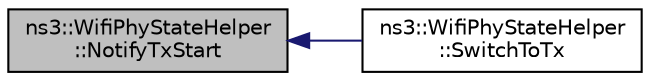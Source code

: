 digraph "ns3::WifiPhyStateHelper::NotifyTxStart"
{
  edge [fontname="Helvetica",fontsize="10",labelfontname="Helvetica",labelfontsize="10"];
  node [fontname="Helvetica",fontsize="10",shape=record];
  rankdir="LR";
  Node1 [label="ns3::WifiPhyStateHelper\l::NotifyTxStart",height=0.2,width=0.4,color="black", fillcolor="grey75", style="filled", fontcolor="black"];
  Node1 -> Node2 [dir="back",color="midnightblue",fontsize="10",style="solid"];
  Node2 [label="ns3::WifiPhyStateHelper\l::SwitchToTx",height=0.2,width=0.4,color="black", fillcolor="white", style="filled",URL="$d0/d9a/classns3_1_1WifiPhyStateHelper.html#a52483ec883b8a19de148abab5c8ecb62"];
}
